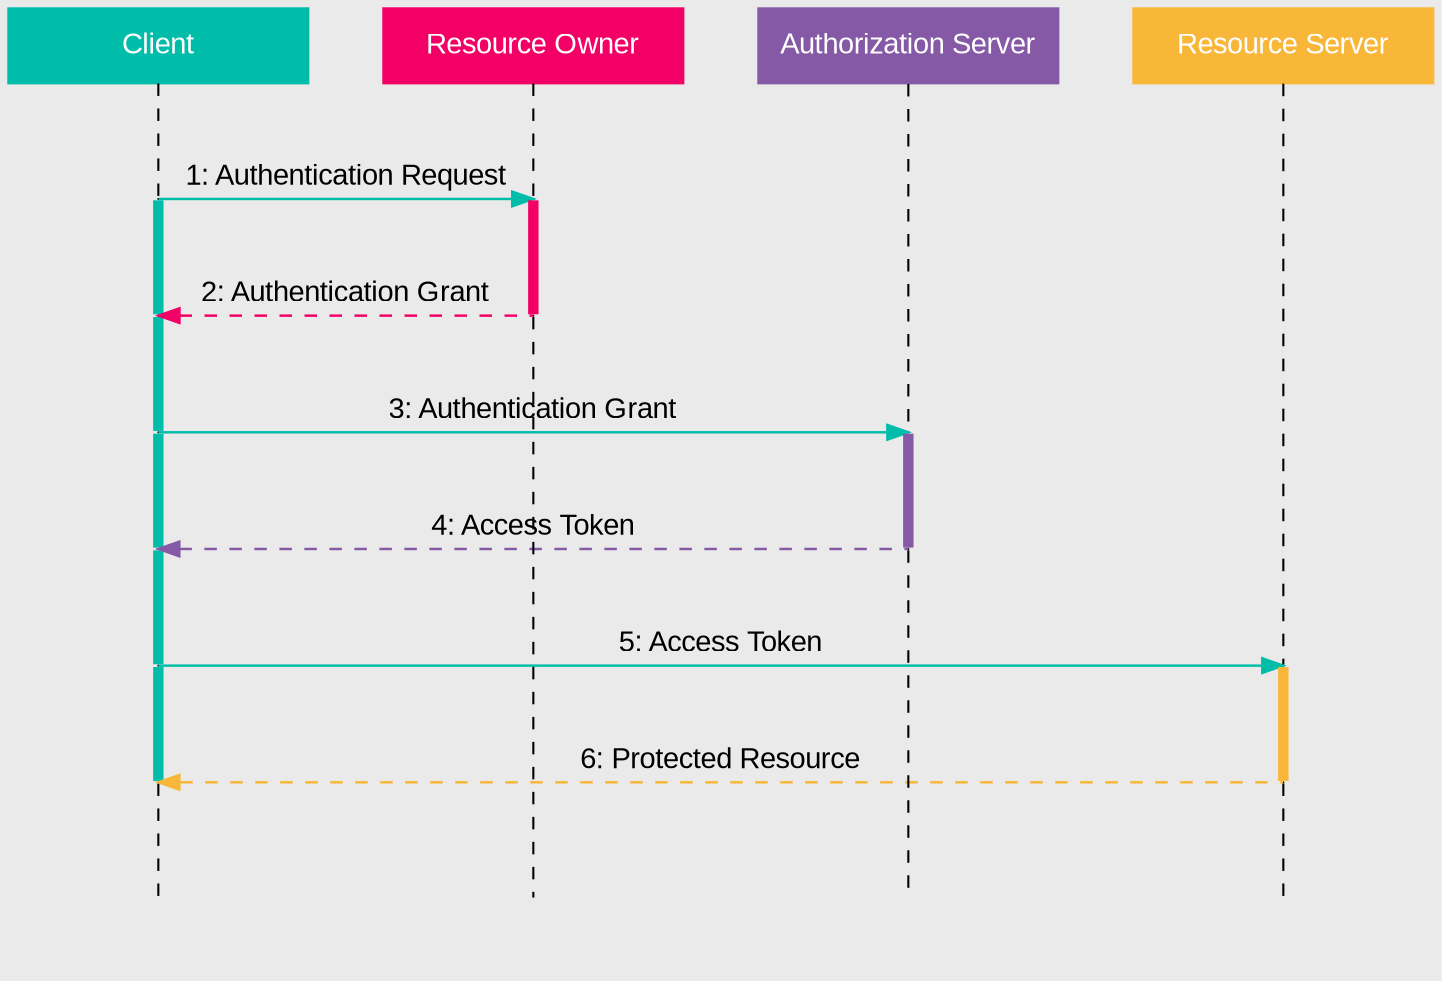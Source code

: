 digraph ProtocolFlow {
  // rankdir=LR;
  bgcolor="#eaeaea";
  ranksep=0.75;
  node
  [
   shape=box;
   style="filled";
   fontcolor="#ffffff";
   fontname="Arial"
   ];
  // edge [minlen=5];

  // client group
  client [color="#00bdaa", width=2, label="Client", group=g_client];
  p00, p01, p02, p03, p04, p05 [shape=point, width=0, label="", group=g_client];
  p09 [style=invis, label="", group=g_client];
  client -> p00 [style=dashed, arrowhead=none];
  p05 -> p09 [style=dashed, arrowhead=none];
  p00 -> p01 -> p02 -> p03 -> p04 -> p05 [style=none, color="#00bdaa", penwidth=5, arrowhead=none];

  // owner group
  owner [color="#f30067", width=2, label="Resource Owner", group=g_owner];
  p10, p11 [shape=point, width=0, label="", group=g_owner];
  p19 [style=invis, label="", group=g_owner];
  owner -> p10 [style=dashed, arrowhead=none];
  p11 -> p19 [style=dashed, arrowhead=none];
  p10 -> p11 [style=none, color="#f30067", penwidth=5, arrowhead=none];

  // auth group
  auth [color="#8559a5", width=2, label="Authorization Server", group=g_auth];
  p22, p23 [shape=point, width=0, label="", group=g_auth];
  p29 [style=invis, label="", group=g_auth];
  auth -> p22 [style=dashed, arrowhead=none];
  p23 -> p29 [style=dashed, arrowhead=none];
  p22 -> p23 [style=none, color="#8559a5", penwidth=5, arrowhead=none];

  // res group
  res [color="#f8b739", width=2, label="Resource Server", group=g_res];
  p34, p35[shape=point, width=0, label="", group=g_res];
  p39 [style=invis, label="", group=g_res];
  res -> p34 [style=dashed, arrowhead=none];
  p35 -> p39 [style=dashed, arrowhead=none];
  p34 -> p35 [style=none, color="#f8b739", penwidth=5, arrowhead=none];

  // setup ranks and invis
  { rank=same; client; owner; auth; res; }
  { rank=same; p00; p10; }
  { rank=same; p01; p11; }
  { rank=same; p02; p22; }
  { rank=same; p03; p23; }
  { rank=same; p04; p34; }
  { rank=same; p05; p35; }
  { rank=same; p09; p19; p29; p39 }
  client -> owner -> auth -> res [style=invis];
  p09 -> p19 -> p29 -> p39 [style=invis];

  // request and response lines
  edge [fontname="Arial"];
  p00 -> p10 [color="#00bdaa", penwidth=1.2, arrowhead=normal, label="1: Authentication Request"];
  p01 -> p11 [color="#f30067", penwidth=1.2, arrowtail=normal, style=dashed, dir=back, label="2: Authentication Grant"];
  p02 -> p22 [color="#00bdaa", penwidth=1.2, arrowhead=normal, label="3: Authentication Grant"];
  p03 -> p23 [color="#8559a5", penwidth=1.2, arrowtail=normal, style=dashed, dir=back, label="4: Access Token"];
  p04 -> p34 [color="#00bdaa", penwidth=1.2, arrowhead=normal, label="5: Access Token"];
  p05 -> p35 [color="#f8b739", penwidth=1.2, arrowtail=normal, style=dashed, dir=back, label="6: Protected Resource"];
}
